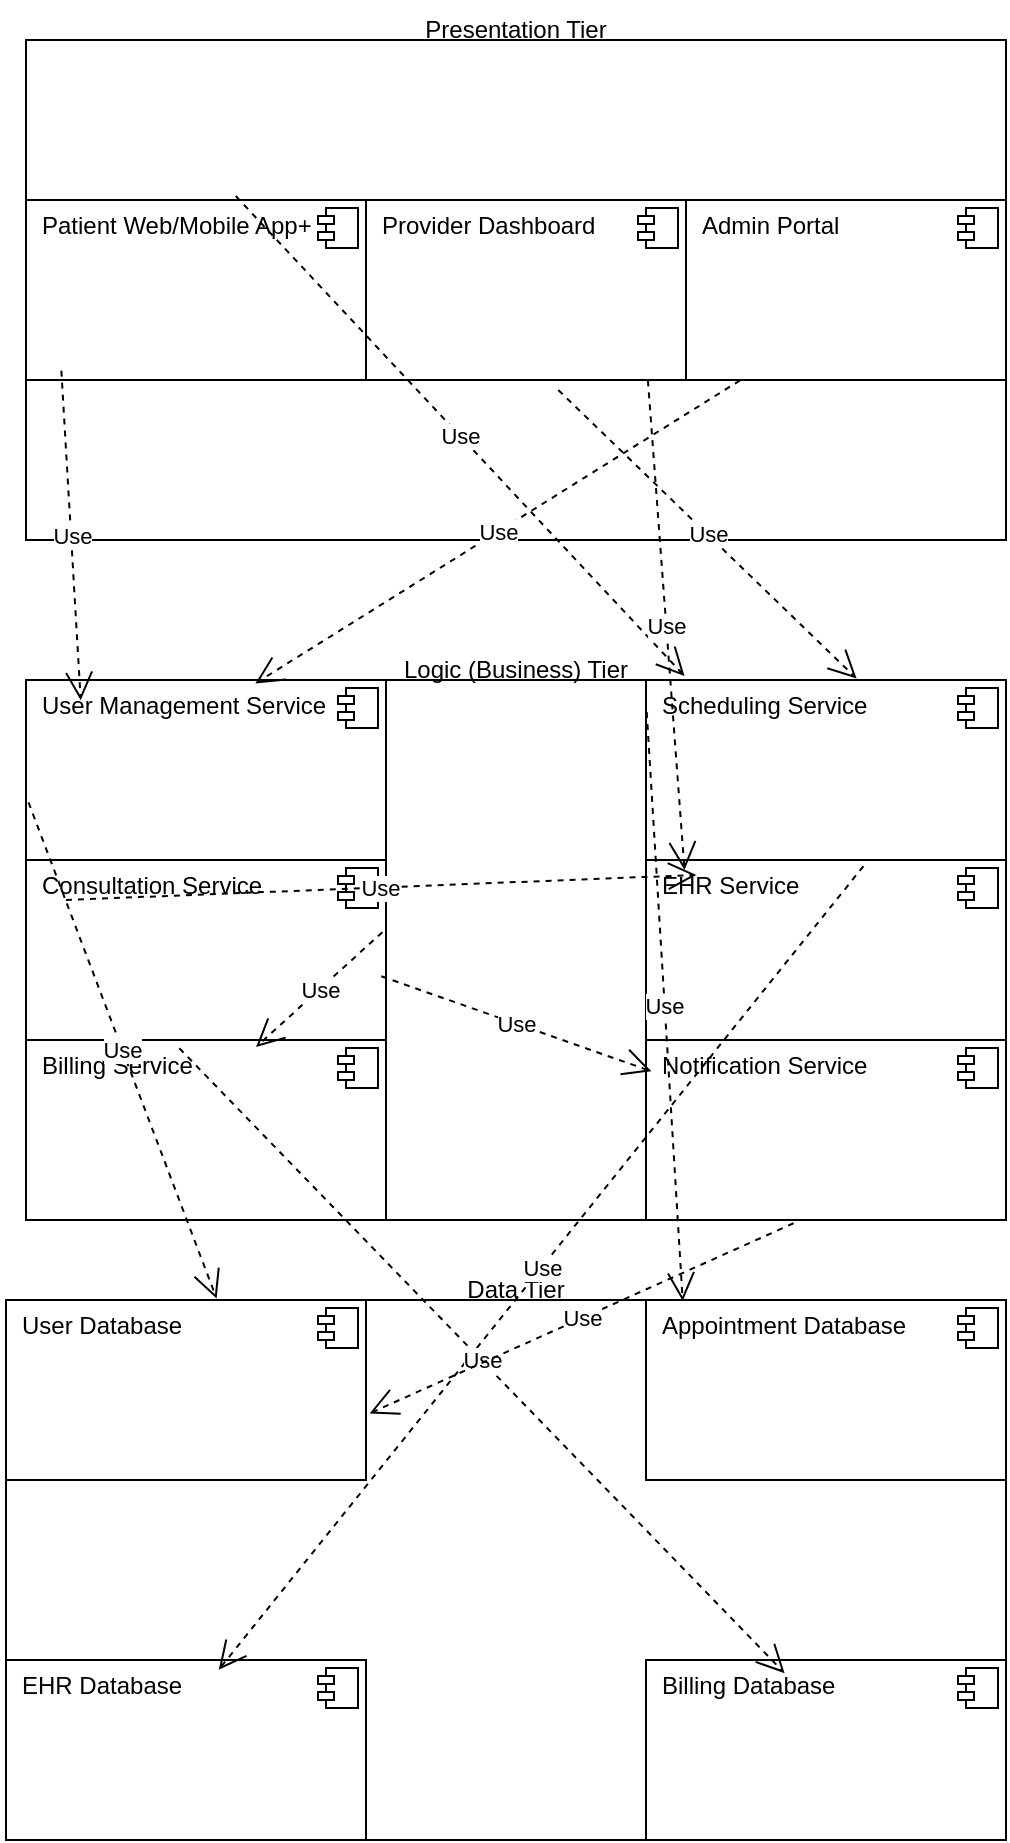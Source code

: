 <mxfile version="28.2.8">
  <diagram name="Page-1" id="_8MUOaTDDOe-5bFUh4kJ">
    <mxGraphModel dx="1310" dy="695" grid="1" gridSize="10" guides="1" tooltips="1" connect="1" arrows="1" fold="1" page="1" pageScale="1" pageWidth="850" pageHeight="1100" math="0" shadow="0">
      <root>
        <mxCell id="0" />
        <mxCell id="1" parent="0" />
        <mxCell id="Fmby5t4xRILtHEaOLWbx-1" value="" style="rounded=0;whiteSpace=wrap;html=1;" vertex="1" parent="1">
          <mxGeometry x="180" y="110" width="490" height="250" as="geometry" />
        </mxCell>
        <mxCell id="Fmby5t4xRILtHEaOLWbx-2" value="Presentation Tier" style="text;html=1;whiteSpace=wrap;strokeColor=none;fillColor=none;align=center;verticalAlign=middle;rounded=0;" vertex="1" parent="1">
          <mxGeometry x="350" y="90" width="150" height="30" as="geometry" />
        </mxCell>
        <mxCell id="Fmby5t4xRILtHEaOLWbx-3" value="" style="rounded=0;whiteSpace=wrap;html=1;" vertex="1" parent="1">
          <mxGeometry x="180" y="430" width="490" height="270" as="geometry" />
        </mxCell>
        <mxCell id="Fmby5t4xRILtHEaOLWbx-4" value="Logic (Business) Tier" style="text;html=1;whiteSpace=wrap;strokeColor=none;fillColor=none;align=center;verticalAlign=middle;rounded=0;" vertex="1" parent="1">
          <mxGeometry x="360" y="410" width="130" height="30" as="geometry" />
        </mxCell>
        <mxCell id="Fmby5t4xRILtHEaOLWbx-5" value="" style="rounded=0;whiteSpace=wrap;html=1;" vertex="1" parent="1">
          <mxGeometry x="170" y="740" width="500" height="270" as="geometry" />
        </mxCell>
        <mxCell id="Fmby5t4xRILtHEaOLWbx-6" value="Data Tier" style="text;html=1;whiteSpace=wrap;strokeColor=none;fillColor=none;align=center;verticalAlign=middle;rounded=0;" vertex="1" parent="1">
          <mxGeometry x="395" y="720" width="60" height="30" as="geometry" />
        </mxCell>
        <mxCell id="Fmby5t4xRILtHEaOLWbx-7" value="&lt;p style=&quot;margin:0px;margin-top:6px;text-align:center;&quot;&gt;&lt;/p&gt;&lt;p style=&quot;margin:0px;margin-left:8px;&quot;&gt;&lt;span style=&quot;background-color: transparent; color: light-dark(rgb(0, 0, 0), rgb(255, 255, 255));&quot;&gt;Patient Web/Mobile App&lt;/span&gt;+&amp;nbsp;&lt;/p&gt;" style="align=left;overflow=fill;html=1;dropTarget=0;whiteSpace=wrap;" vertex="1" parent="1">
          <mxGeometry x="180" y="190" width="170" height="90" as="geometry" />
        </mxCell>
        <mxCell id="Fmby5t4xRILtHEaOLWbx-8" value="" style="shape=component;jettyWidth=8;jettyHeight=4;" vertex="1" parent="Fmby5t4xRILtHEaOLWbx-7">
          <mxGeometry x="1" width="20" height="20" relative="1" as="geometry">
            <mxPoint x="-24" y="4" as="offset" />
          </mxGeometry>
        </mxCell>
        <mxCell id="Fmby5t4xRILtHEaOLWbx-9" value="&lt;p style=&quot;margin:0px;margin-top:6px;text-align:center;&quot;&gt;&lt;/p&gt;&lt;p style=&quot;margin:0px;margin-left:8px;&quot;&gt;&lt;span style=&quot;background-color: transparent; color: light-dark(rgb(0, 0, 0), rgb(255, 255, 255));&quot;&gt;Provider Dashboard&lt;/span&gt;&lt;/p&gt;" style="align=left;overflow=fill;html=1;dropTarget=0;whiteSpace=wrap;" vertex="1" parent="1">
          <mxGeometry x="350" y="190" width="160" height="90" as="geometry" />
        </mxCell>
        <mxCell id="Fmby5t4xRILtHEaOLWbx-10" value="" style="shape=component;jettyWidth=8;jettyHeight=4;" vertex="1" parent="Fmby5t4xRILtHEaOLWbx-9">
          <mxGeometry x="1" width="20" height="20" relative="1" as="geometry">
            <mxPoint x="-24" y="4" as="offset" />
          </mxGeometry>
        </mxCell>
        <mxCell id="Fmby5t4xRILtHEaOLWbx-11" value="&lt;p style=&quot;margin:0px;margin-top:6px;text-align:center;&quot;&gt;&lt;/p&gt;&lt;p style=&quot;margin:0px;margin-left:8px;&quot;&gt;&lt;span style=&quot;background-color: transparent; color: light-dark(rgb(0, 0, 0), rgb(255, 255, 255));&quot;&gt;Admin Portal&lt;/span&gt;&lt;/p&gt;" style="align=left;overflow=fill;html=1;dropTarget=0;whiteSpace=wrap;" vertex="1" parent="1">
          <mxGeometry x="510" y="190" width="160" height="90" as="geometry" />
        </mxCell>
        <mxCell id="Fmby5t4xRILtHEaOLWbx-12" value="" style="shape=component;jettyWidth=8;jettyHeight=4;" vertex="1" parent="Fmby5t4xRILtHEaOLWbx-11">
          <mxGeometry x="1" width="20" height="20" relative="1" as="geometry">
            <mxPoint x="-24" y="4" as="offset" />
          </mxGeometry>
        </mxCell>
        <mxCell id="Fmby5t4xRILtHEaOLWbx-13" value="&lt;p style=&quot;margin:0px;margin-top:6px;text-align:center;&quot;&gt;&lt;/p&gt;&lt;p style=&quot;margin:0px;margin-left:8px;&quot;&gt;&lt;span style=&quot;background-color: transparent; color: light-dark(rgb(0, 0, 0), rgb(255, 255, 255));&quot;&gt;User Management Service&lt;/span&gt;&lt;/p&gt;" style="align=left;overflow=fill;html=1;dropTarget=0;whiteSpace=wrap;" vertex="1" parent="1">
          <mxGeometry x="180" y="430" width="180" height="90" as="geometry" />
        </mxCell>
        <mxCell id="Fmby5t4xRILtHEaOLWbx-14" value="" style="shape=component;jettyWidth=8;jettyHeight=4;" vertex="1" parent="Fmby5t4xRILtHEaOLWbx-13">
          <mxGeometry x="1" width="20" height="20" relative="1" as="geometry">
            <mxPoint x="-24" y="4" as="offset" />
          </mxGeometry>
        </mxCell>
        <mxCell id="Fmby5t4xRILtHEaOLWbx-15" value="&lt;p style=&quot;margin:0px;margin-top:6px;text-align:center;&quot;&gt;&lt;/p&gt;&lt;p style=&quot;margin:0px;margin-left:8px;&quot;&gt;&lt;span style=&quot;background-color: transparent; color: light-dark(rgb(0, 0, 0), rgb(255, 255, 255));&quot;&gt;Scheduling Service&lt;/span&gt;&lt;/p&gt;" style="align=left;overflow=fill;html=1;dropTarget=0;whiteSpace=wrap;" vertex="1" parent="1">
          <mxGeometry x="490" y="430" width="180" height="90" as="geometry" />
        </mxCell>
        <mxCell id="Fmby5t4xRILtHEaOLWbx-16" value="" style="shape=component;jettyWidth=8;jettyHeight=4;" vertex="1" parent="Fmby5t4xRILtHEaOLWbx-15">
          <mxGeometry x="1" width="20" height="20" relative="1" as="geometry">
            <mxPoint x="-24" y="4" as="offset" />
          </mxGeometry>
        </mxCell>
        <mxCell id="Fmby5t4xRILtHEaOLWbx-17" value="&lt;p style=&quot;margin:0px;margin-top:6px;text-align:center;&quot;&gt;&lt;/p&gt;&lt;p style=&quot;margin:0px;margin-left:8px;&quot;&gt;&lt;span style=&quot;background-color: transparent; color: light-dark(rgb(0, 0, 0), rgb(255, 255, 255));&quot;&gt;Billing Service&lt;/span&gt;&lt;/p&gt;" style="align=left;overflow=fill;html=1;dropTarget=0;whiteSpace=wrap;" vertex="1" parent="1">
          <mxGeometry x="180" y="610" width="180" height="90" as="geometry" />
        </mxCell>
        <mxCell id="Fmby5t4xRILtHEaOLWbx-18" value="" style="shape=component;jettyWidth=8;jettyHeight=4;" vertex="1" parent="Fmby5t4xRILtHEaOLWbx-17">
          <mxGeometry x="1" width="20" height="20" relative="1" as="geometry">
            <mxPoint x="-24" y="4" as="offset" />
          </mxGeometry>
        </mxCell>
        <mxCell id="Fmby5t4xRILtHEaOLWbx-19" value="&lt;p style=&quot;margin:0px;margin-top:6px;text-align:center;&quot;&gt;&lt;/p&gt;&lt;p style=&quot;margin:0px;margin-left:8px;&quot;&gt;&lt;span style=&quot;background-color: transparent; color: light-dark(rgb(0, 0, 0), rgb(255, 255, 255));&quot;&gt;Notification Service&lt;/span&gt;&lt;/p&gt;" style="align=left;overflow=fill;html=1;dropTarget=0;whiteSpace=wrap;" vertex="1" parent="1">
          <mxGeometry x="490" y="610" width="180" height="90" as="geometry" />
        </mxCell>
        <mxCell id="Fmby5t4xRILtHEaOLWbx-20" value="" style="shape=component;jettyWidth=8;jettyHeight=4;" vertex="1" parent="Fmby5t4xRILtHEaOLWbx-19">
          <mxGeometry x="1" width="20" height="20" relative="1" as="geometry">
            <mxPoint x="-24" y="4" as="offset" />
          </mxGeometry>
        </mxCell>
        <mxCell id="Fmby5t4xRILtHEaOLWbx-21" value="&lt;p style=&quot;margin:0px;margin-top:6px;text-align:center;&quot;&gt;&lt;/p&gt;&lt;p style=&quot;margin:0px;margin-left:8px;&quot;&gt;&lt;span style=&quot;background-color: transparent; color: light-dark(rgb(0, 0, 0), rgb(255, 255, 255));&quot;&gt;Consultation Service&lt;/span&gt;&lt;/p&gt;" style="align=left;overflow=fill;html=1;dropTarget=0;whiteSpace=wrap;" vertex="1" parent="1">
          <mxGeometry x="180" y="520" width="180" height="90" as="geometry" />
        </mxCell>
        <mxCell id="Fmby5t4xRILtHEaOLWbx-22" value="" style="shape=component;jettyWidth=8;jettyHeight=4;" vertex="1" parent="Fmby5t4xRILtHEaOLWbx-21">
          <mxGeometry x="1" width="20" height="20" relative="1" as="geometry">
            <mxPoint x="-24" y="4" as="offset" />
          </mxGeometry>
        </mxCell>
        <mxCell id="Fmby5t4xRILtHEaOLWbx-23" value="&lt;p style=&quot;margin:0px;margin-top:6px;text-align:center;&quot;&gt;&lt;/p&gt;&lt;p style=&quot;margin:0px;margin-left:8px;&quot;&gt;&lt;span style=&quot;background-color: transparent; color: light-dark(rgb(0, 0, 0), rgb(255, 255, 255));&quot;&gt;EHR Service&lt;/span&gt;&lt;/p&gt;" style="align=left;overflow=fill;html=1;dropTarget=0;whiteSpace=wrap;" vertex="1" parent="1">
          <mxGeometry x="490" y="520" width="180" height="90" as="geometry" />
        </mxCell>
        <mxCell id="Fmby5t4xRILtHEaOLWbx-24" value="" style="shape=component;jettyWidth=8;jettyHeight=4;" vertex="1" parent="Fmby5t4xRILtHEaOLWbx-23">
          <mxGeometry x="1" width="20" height="20" relative="1" as="geometry">
            <mxPoint x="-24" y="4" as="offset" />
          </mxGeometry>
        </mxCell>
        <mxCell id="Fmby5t4xRILtHEaOLWbx-25" value="&lt;p style=&quot;margin:0px;margin-top:6px;text-align:center;&quot;&gt;&lt;/p&gt;&lt;p style=&quot;margin:0px;margin-left:8px;&quot;&gt;&lt;span style=&quot;background-color: transparent; color: light-dark(rgb(0, 0, 0), rgb(255, 255, 255));&quot;&gt;User Database&lt;/span&gt;&lt;/p&gt;" style="align=left;overflow=fill;html=1;dropTarget=0;whiteSpace=wrap;" vertex="1" parent="1">
          <mxGeometry x="170" y="740" width="180" height="90" as="geometry" />
        </mxCell>
        <mxCell id="Fmby5t4xRILtHEaOLWbx-26" value="" style="shape=component;jettyWidth=8;jettyHeight=4;" vertex="1" parent="Fmby5t4xRILtHEaOLWbx-25">
          <mxGeometry x="1" width="20" height="20" relative="1" as="geometry">
            <mxPoint x="-24" y="4" as="offset" />
          </mxGeometry>
        </mxCell>
        <mxCell id="Fmby5t4xRILtHEaOLWbx-27" value="&lt;p style=&quot;margin:0px;margin-top:6px;text-align:center;&quot;&gt;&lt;/p&gt;&lt;p style=&quot;margin:0px;margin-left:8px;&quot;&gt;&lt;span style=&quot;background-color: transparent; color: light-dark(rgb(0, 0, 0), rgb(255, 255, 255));&quot;&gt;Appointment Database&lt;/span&gt;&lt;/p&gt;" style="align=left;overflow=fill;html=1;dropTarget=0;whiteSpace=wrap;" vertex="1" parent="1">
          <mxGeometry x="490" y="740" width="180" height="90" as="geometry" />
        </mxCell>
        <mxCell id="Fmby5t4xRILtHEaOLWbx-28" value="" style="shape=component;jettyWidth=8;jettyHeight=4;" vertex="1" parent="Fmby5t4xRILtHEaOLWbx-27">
          <mxGeometry x="1" width="20" height="20" relative="1" as="geometry">
            <mxPoint x="-24" y="4" as="offset" />
          </mxGeometry>
        </mxCell>
        <mxCell id="Fmby5t4xRILtHEaOLWbx-29" value="&lt;p style=&quot;margin:0px;margin-top:6px;text-align:center;&quot;&gt;&lt;/p&gt;&lt;p style=&quot;margin:0px;margin-left:8px;&quot;&gt;&lt;span style=&quot;background-color: transparent; color: light-dark(rgb(0, 0, 0), rgb(255, 255, 255));&quot;&gt;EHR Database&lt;/span&gt;&lt;/p&gt;" style="align=left;overflow=fill;html=1;dropTarget=0;whiteSpace=wrap;" vertex="1" parent="1">
          <mxGeometry x="170" y="920" width="180" height="90" as="geometry" />
        </mxCell>
        <mxCell id="Fmby5t4xRILtHEaOLWbx-30" value="" style="shape=component;jettyWidth=8;jettyHeight=4;" vertex="1" parent="Fmby5t4xRILtHEaOLWbx-29">
          <mxGeometry x="1" width="20" height="20" relative="1" as="geometry">
            <mxPoint x="-24" y="4" as="offset" />
          </mxGeometry>
        </mxCell>
        <mxCell id="Fmby5t4xRILtHEaOLWbx-31" value="&lt;p style=&quot;margin:0px;margin-top:6px;text-align:center;&quot;&gt;&lt;/p&gt;&lt;p style=&quot;margin:0px;margin-left:8px;&quot;&gt;&lt;span style=&quot;background-color: transparent; color: light-dark(rgb(0, 0, 0), rgb(255, 255, 255));&quot;&gt;Billing Database&lt;/span&gt;&lt;/p&gt;" style="align=left;overflow=fill;html=1;dropTarget=0;whiteSpace=wrap;" vertex="1" parent="1">
          <mxGeometry x="490" y="920" width="180" height="90" as="geometry" />
        </mxCell>
        <mxCell id="Fmby5t4xRILtHEaOLWbx-32" value="" style="shape=component;jettyWidth=8;jettyHeight=4;" vertex="1" parent="Fmby5t4xRILtHEaOLWbx-31">
          <mxGeometry x="1" width="20" height="20" relative="1" as="geometry">
            <mxPoint x="-24" y="4" as="offset" />
          </mxGeometry>
        </mxCell>
        <mxCell id="Fmby5t4xRILtHEaOLWbx-33" value="Use" style="endArrow=open;endSize=12;dashed=1;html=1;rounded=0;exitX=0.617;exitY=-0.022;exitDx=0;exitDy=0;exitPerimeter=0;entryX=0.107;entryY=-0.022;entryDx=0;entryDy=0;entryPerimeter=0;" edge="1" parent="1" source="Fmby5t4xRILtHEaOLWbx-7" target="Fmby5t4xRILtHEaOLWbx-15">
          <mxGeometry width="160" relative="1" as="geometry">
            <mxPoint x="295" y="320" as="sourcePoint" />
            <mxPoint x="455" y="320" as="targetPoint" />
          </mxGeometry>
        </mxCell>
        <mxCell id="Fmby5t4xRILtHEaOLWbx-34" value="Use" style="endArrow=open;endSize=12;dashed=1;html=1;rounded=0;exitX=0.104;exitY=0.948;exitDx=0;exitDy=0;exitPerimeter=0;entryX=0.152;entryY=0.113;entryDx=0;entryDy=0;entryPerimeter=0;" edge="1" parent="1" source="Fmby5t4xRILtHEaOLWbx-7" target="Fmby5t4xRILtHEaOLWbx-13">
          <mxGeometry width="160" relative="1" as="geometry">
            <mxPoint x="40" y="390" as="sourcePoint" />
            <mxPoint x="200" y="390" as="targetPoint" />
          </mxGeometry>
        </mxCell>
        <mxCell id="Fmby5t4xRILtHEaOLWbx-35" value="Use" style="endArrow=open;endSize=12;dashed=1;html=1;rounded=0;exitX=0.881;exitY=1.002;exitDx=0;exitDy=0;exitPerimeter=0;entryX=0.107;entryY=0.056;entryDx=0;entryDy=0;entryPerimeter=0;" edge="1" parent="1" source="Fmby5t4xRILtHEaOLWbx-9" target="Fmby5t4xRILtHEaOLWbx-23">
          <mxGeometry width="160" relative="1" as="geometry">
            <mxPoint x="490" y="320" as="sourcePoint" />
            <mxPoint x="650" y="320" as="targetPoint" />
          </mxGeometry>
        </mxCell>
        <mxCell id="Fmby5t4xRILtHEaOLWbx-36" value="Use" style="endArrow=open;endSize=12;dashed=1;html=1;rounded=0;exitX=0.601;exitY=1.056;exitDx=0;exitDy=0;exitPerimeter=0;entryX=0.585;entryY=-0.008;entryDx=0;entryDy=0;entryPerimeter=0;" edge="1" parent="1" source="Fmby5t4xRILtHEaOLWbx-9" target="Fmby5t4xRILtHEaOLWbx-15">
          <mxGeometry width="160" relative="1" as="geometry">
            <mxPoint x="300" y="340" as="sourcePoint" />
            <mxPoint x="460" y="340" as="targetPoint" />
          </mxGeometry>
        </mxCell>
        <mxCell id="Fmby5t4xRILtHEaOLWbx-37" value="Use" style="endArrow=open;endSize=12;dashed=1;html=1;rounded=0;exitX=0.169;exitY=1.002;exitDx=0;exitDy=0;exitPerimeter=0;entryX=0.637;entryY=0.019;entryDx=0;entryDy=0;entryPerimeter=0;" edge="1" parent="1" source="Fmby5t4xRILtHEaOLWbx-11" target="Fmby5t4xRILtHEaOLWbx-13">
          <mxGeometry width="160" relative="1" as="geometry">
            <mxPoint x="60" y="390" as="sourcePoint" />
            <mxPoint x="220" y="390" as="targetPoint" />
          </mxGeometry>
        </mxCell>
        <mxCell id="Fmby5t4xRILtHEaOLWbx-38" value="Use" style="endArrow=open;endSize=12;dashed=1;html=1;rounded=0;exitX=0.111;exitY=0.222;exitDx=0;exitDy=0;exitPerimeter=0;entryX=0.14;entryY=0.083;entryDx=0;entryDy=0;entryPerimeter=0;" edge="1" parent="1" source="Fmby5t4xRILtHEaOLWbx-21" target="Fmby5t4xRILtHEaOLWbx-23">
          <mxGeometry width="160" relative="1" as="geometry">
            <mxPoint x="90" y="680" as="sourcePoint" />
            <mxPoint x="250" y="680" as="targetPoint" />
          </mxGeometry>
        </mxCell>
        <mxCell id="Fmby5t4xRILtHEaOLWbx-39" value="Use" style="endArrow=open;endSize=12;dashed=1;html=1;rounded=0;exitX=0.987;exitY=0.646;exitDx=0;exitDy=0;exitPerimeter=0;entryX=0.015;entryY=0.174;entryDx=0;entryDy=0;entryPerimeter=0;" edge="1" parent="1" source="Fmby5t4xRILtHEaOLWbx-21" target="Fmby5t4xRILtHEaOLWbx-19">
          <mxGeometry width="160" relative="1" as="geometry">
            <mxPoint x="390" y="570" as="sourcePoint" />
            <mxPoint x="550" y="570" as="targetPoint" />
          </mxGeometry>
        </mxCell>
        <mxCell id="Fmby5t4xRILtHEaOLWbx-40" value="Use" style="endArrow=open;endSize=12;dashed=1;html=1;rounded=0;exitX=0.99;exitY=0.401;exitDx=0;exitDy=0;exitPerimeter=0;entryX=0.639;entryY=0.039;entryDx=0;entryDy=0;entryPerimeter=0;" edge="1" parent="1" source="Fmby5t4xRILtHEaOLWbx-21" target="Fmby5t4xRILtHEaOLWbx-17">
          <mxGeometry width="160" relative="1" as="geometry">
            <mxPoint x="400" y="560" as="sourcePoint" />
            <mxPoint x="560" y="560" as="targetPoint" />
          </mxGeometry>
        </mxCell>
        <mxCell id="Fmby5t4xRILtHEaOLWbx-41" value="Use" style="endArrow=open;endSize=12;dashed=1;html=1;rounded=0;exitX=0.002;exitY=0.178;exitDx=0;exitDy=0;exitPerimeter=0;entryX=0.102;entryY=0.005;entryDx=0;entryDy=0;entryPerimeter=0;" edge="1" parent="1" source="Fmby5t4xRILtHEaOLWbx-15" target="Fmby5t4xRILtHEaOLWbx-27">
          <mxGeometry width="160" relative="1" as="geometry">
            <mxPoint x="20" y="580" as="sourcePoint" />
            <mxPoint x="180" y="580" as="targetPoint" />
          </mxGeometry>
        </mxCell>
        <mxCell id="Fmby5t4xRILtHEaOLWbx-42" value="Use" style="endArrow=open;endSize=12;dashed=1;html=1;rounded=0;exitX=0.007;exitY=0.68;exitDx=0;exitDy=0;exitPerimeter=0;entryX=0.585;entryY=-0.008;entryDx=0;entryDy=0;entryPerimeter=0;" edge="1" parent="1" source="Fmby5t4xRILtHEaOLWbx-13" target="Fmby5t4xRILtHEaOLWbx-25">
          <mxGeometry width="160" relative="1" as="geometry">
            <mxPoint x="240" y="720" as="sourcePoint" />
            <mxPoint x="400" y="720" as="targetPoint" />
          </mxGeometry>
        </mxCell>
        <mxCell id="Fmby5t4xRILtHEaOLWbx-43" value="Use" style="endArrow=open;endSize=12;dashed=1;html=1;rounded=0;exitX=0.604;exitY=0.034;exitDx=0;exitDy=0;exitPerimeter=0;entryX=0.591;entryY=0.054;entryDx=0;entryDy=0;entryPerimeter=0;" edge="1" parent="1" source="Fmby5t4xRILtHEaOLWbx-23" target="Fmby5t4xRILtHEaOLWbx-29">
          <mxGeometry width="160" relative="1" as="geometry">
            <mxPoint x="390" y="780" as="sourcePoint" />
            <mxPoint x="550" y="780" as="targetPoint" />
          </mxGeometry>
        </mxCell>
        <mxCell id="Fmby5t4xRILtHEaOLWbx-44" value="Use" style="endArrow=open;endSize=12;dashed=1;html=1;rounded=0;exitX=0.426;exitY=0.046;exitDx=0;exitDy=0;exitPerimeter=0;entryX=0.385;entryY=0.073;entryDx=0;entryDy=0;entryPerimeter=0;" edge="1" parent="1" source="Fmby5t4xRILtHEaOLWbx-17" target="Fmby5t4xRILtHEaOLWbx-31">
          <mxGeometry width="160" relative="1" as="geometry">
            <mxPoint x="30" y="570" as="sourcePoint" />
            <mxPoint x="190" y="570" as="targetPoint" />
          </mxGeometry>
        </mxCell>
        <mxCell id="Fmby5t4xRILtHEaOLWbx-45" value="Use" style="endArrow=open;endSize=12;dashed=1;html=1;rounded=0;exitX=0.41;exitY=1.018;exitDx=0;exitDy=0;exitPerimeter=0;entryX=1.01;entryY=0.63;entryDx=0;entryDy=0;entryPerimeter=0;" edge="1" parent="1" source="Fmby5t4xRILtHEaOLWbx-19" target="Fmby5t4xRILtHEaOLWbx-25">
          <mxGeometry width="160" relative="1" as="geometry">
            <mxPoint x="10" y="810" as="sourcePoint" />
            <mxPoint x="170" y="810" as="targetPoint" />
          </mxGeometry>
        </mxCell>
      </root>
    </mxGraphModel>
  </diagram>
</mxfile>
